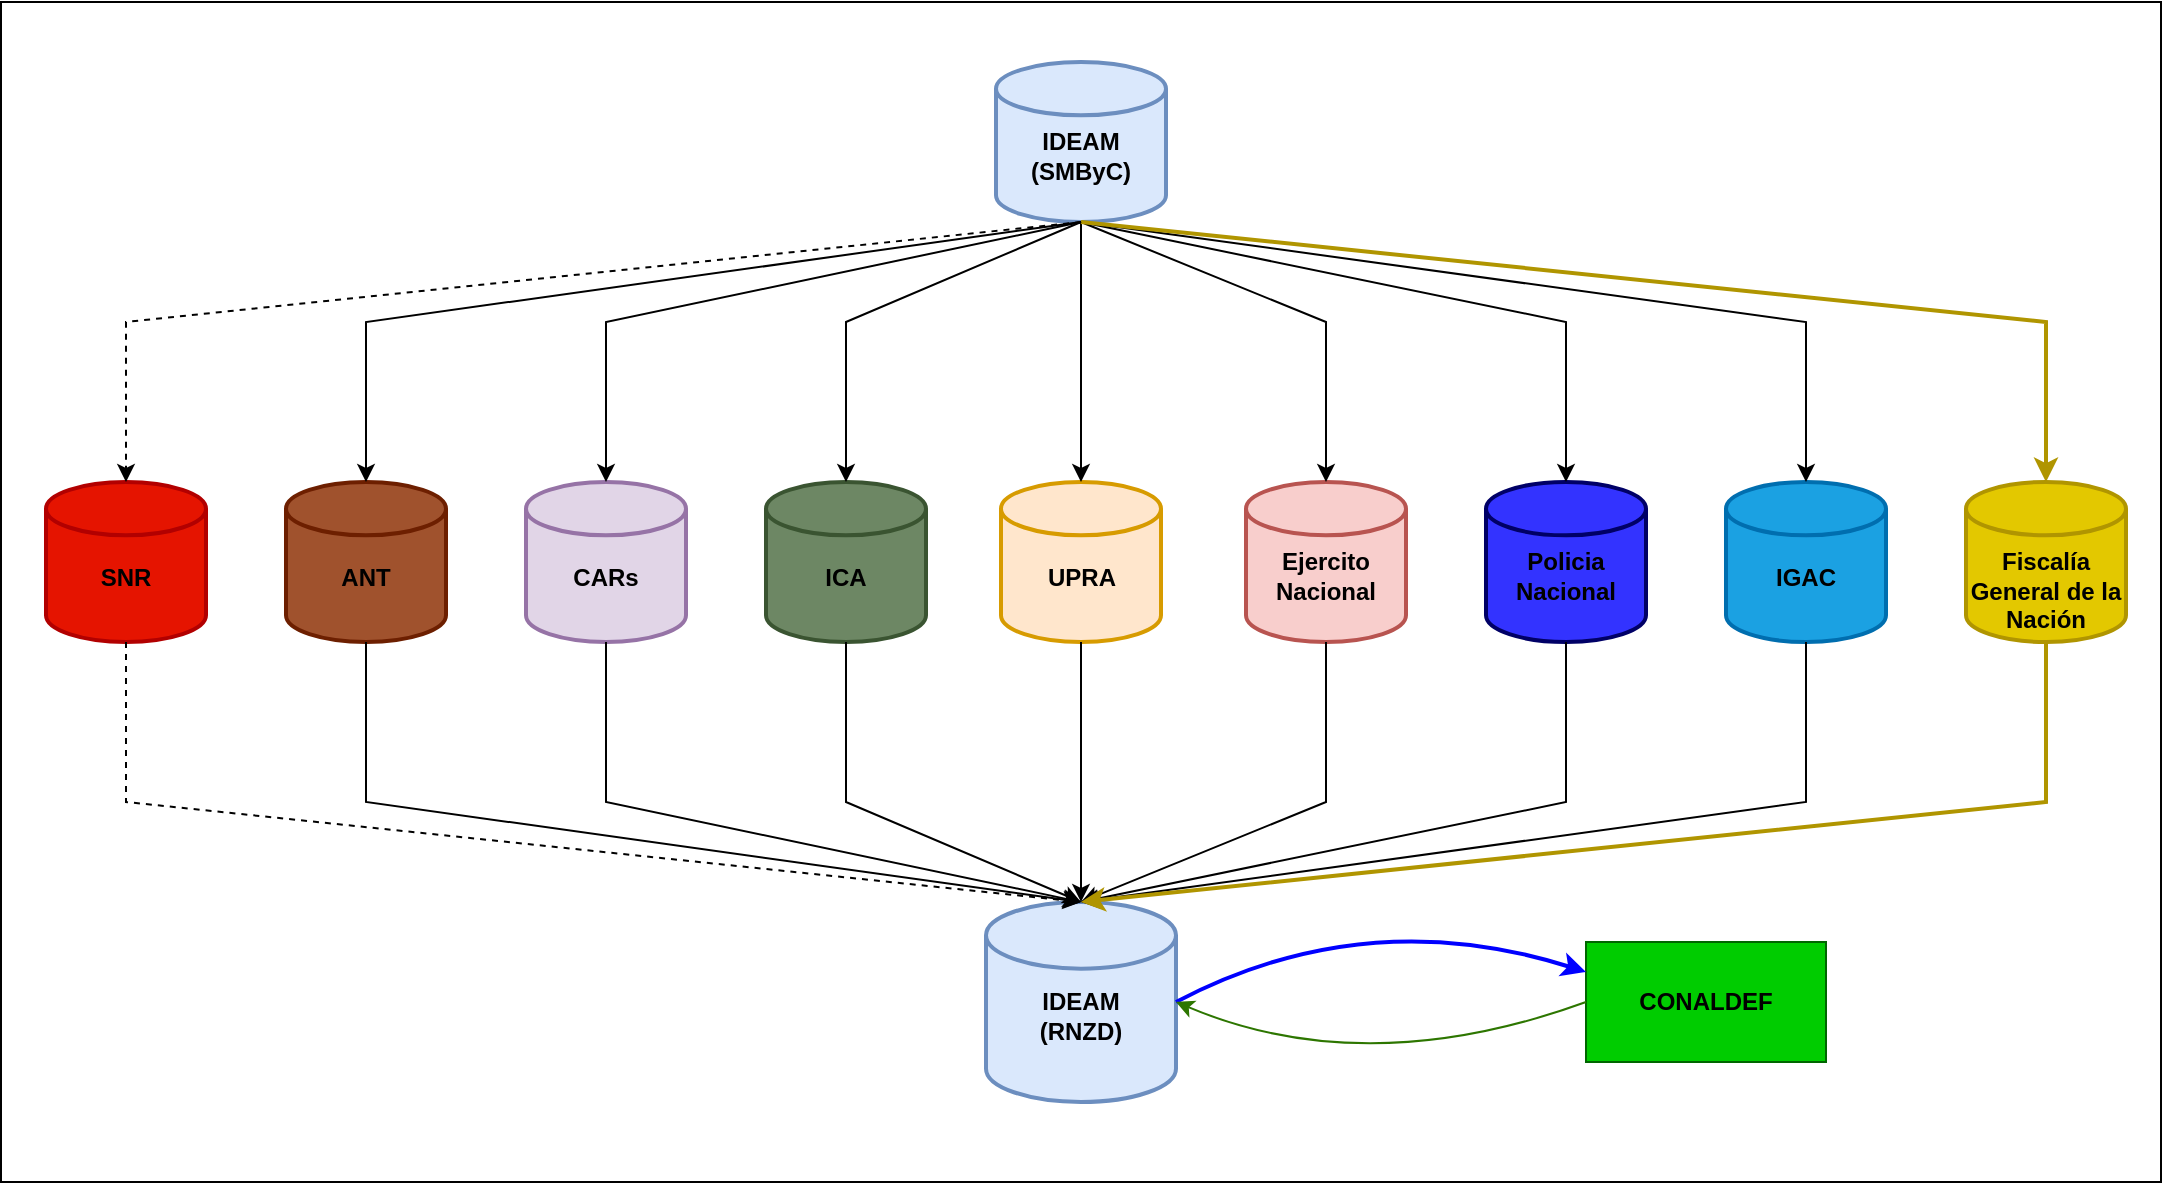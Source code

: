 <mxfile version="23.1.5" type="github" pages="2">
  <diagram name="Fuentes-Informacion-RNZD" id="e-QfBbiG9tp6B0nzcdnJ">
    <mxGraphModel dx="2284" dy="1846" grid="1" gridSize="10" guides="1" tooltips="1" connect="1" arrows="1" fold="1" page="1" pageScale="1" pageWidth="850" pageHeight="1100" math="0" shadow="0">
      <root>
        <mxCell id="0" />
        <mxCell id="1" parent="0" />
        <mxCell id="VlQ0VOd02gV6RQDVFuQx-1" value="&lt;b&gt;&lt;br&gt;IDEAM&lt;br&gt;(RNZD)&lt;/b&gt;" style="strokeWidth=2;html=1;shape=mxgraph.flowchart.database;whiteSpace=wrap;fillColor=#dae8fc;strokeColor=#6c8ebf;" parent="1" vertex="1">
          <mxGeometry x="410" y="410" width="95" height="100" as="geometry" />
        </mxCell>
        <mxCell id="VlQ0VOd02gV6RQDVFuQx-2" value="&lt;br&gt;&lt;b&gt;IDEAM&lt;br&gt;(SMByC)&lt;br&gt;&lt;/b&gt;" style="strokeWidth=2;html=1;shape=mxgraph.flowchart.database;whiteSpace=wrap;fillColor=#dae8fc;strokeColor=#6c8ebf;" parent="1" vertex="1">
          <mxGeometry x="415" y="-10" width="85" height="80" as="geometry" />
        </mxCell>
        <mxCell id="VlQ0VOd02gV6RQDVFuQx-3" value="&lt;b&gt;&lt;font color=&quot;#000000&quot;&gt;&lt;br&gt;ANT&lt;/font&gt;&lt;/b&gt;" style="strokeWidth=2;html=1;shape=mxgraph.flowchart.database;whiteSpace=wrap;fillColor=#a0522d;fontColor=#ffffff;strokeColor=#6D1F00;" parent="1" vertex="1">
          <mxGeometry x="60" y="200" width="80" height="80" as="geometry" />
        </mxCell>
        <mxCell id="VlQ0VOd02gV6RQDVFuQx-4" value="&lt;b&gt;&lt;br&gt;CARs&lt;/b&gt;" style="strokeWidth=2;html=1;shape=mxgraph.flowchart.database;whiteSpace=wrap;fillColor=#e1d5e7;strokeColor=#9673a6;" parent="1" vertex="1">
          <mxGeometry x="180" y="200" width="80" height="80" as="geometry" />
        </mxCell>
        <mxCell id="VlQ0VOd02gV6RQDVFuQx-5" value="&lt;b&gt;&lt;font color=&quot;#000000&quot;&gt;&lt;br&gt;ICA&lt;/font&gt;&lt;/b&gt;" style="strokeWidth=2;html=1;shape=mxgraph.flowchart.database;whiteSpace=wrap;fillColor=#6d8764;fontColor=#ffffff;strokeColor=#3A5431;" parent="1" vertex="1">
          <mxGeometry x="300" y="200" width="80" height="80" as="geometry" />
        </mxCell>
        <mxCell id="VlQ0VOd02gV6RQDVFuQx-6" value="&lt;b&gt;&lt;br&gt;UPRA&lt;/b&gt;" style="strokeWidth=2;html=1;shape=mxgraph.flowchart.database;whiteSpace=wrap;fillColor=#ffe6cc;strokeColor=#d79b00;" parent="1" vertex="1">
          <mxGeometry x="417.5" y="200" width="80" height="80" as="geometry" />
        </mxCell>
        <mxCell id="VlQ0VOd02gV6RQDVFuQx-7" value="&lt;b&gt;&lt;br&gt;Ejercito Nacional&lt;/b&gt;" style="strokeWidth=2;html=1;shape=mxgraph.flowchart.database;whiteSpace=wrap;fillColor=#f8cecc;strokeColor=#b85450;" parent="1" vertex="1">
          <mxGeometry x="540" y="200" width="80" height="80" as="geometry" />
        </mxCell>
        <mxCell id="VlQ0VOd02gV6RQDVFuQx-8" value="&lt;b&gt;&lt;font color=&quot;#000000&quot;&gt;&lt;br&gt;Policia Nacional&lt;/font&gt;&lt;/b&gt;" style="strokeWidth=2;html=1;shape=mxgraph.flowchart.database;whiteSpace=wrap;fillColor=#3333FF;strokeColor=#000066;fontColor=#ffffff;" parent="1" vertex="1">
          <mxGeometry x="660" y="200" width="80" height="80" as="geometry" />
        </mxCell>
        <mxCell id="VlQ0VOd02gV6RQDVFuQx-9" value="&lt;font color=&quot;#000000&quot;&gt;&lt;b&gt;&lt;br&gt;IGAC&lt;/b&gt;&lt;/font&gt;" style="strokeWidth=2;html=1;shape=mxgraph.flowchart.database;whiteSpace=wrap;fillColor=#1ba1e2;strokeColor=#006EAF;fontColor=#ffffff;" parent="1" vertex="1">
          <mxGeometry x="780" y="200" width="80" height="80" as="geometry" />
        </mxCell>
        <mxCell id="VlQ0VOd02gV6RQDVFuQx-10" value="&lt;br&gt;&lt;br&gt;&lt;b&gt;&lt;font color=&quot;#000000&quot;&gt;Fiscalía General de la Nación&lt;/font&gt;&lt;/b&gt;" style="strokeWidth=2;html=1;shape=mxgraph.flowchart.database;whiteSpace=wrap;fillColor=#e3c800;fontColor=#000000;strokeColor=#B09500;" parent="1" vertex="1">
          <mxGeometry x="900" y="200" width="80" height="80" as="geometry" />
        </mxCell>
        <mxCell id="VlQ0VOd02gV6RQDVFuQx-12" value="" style="endArrow=classic;html=1;rounded=0;exitX=0.5;exitY=1;exitDx=0;exitDy=0;exitPerimeter=0;entryX=0.5;entryY=0;entryDx=0;entryDy=0;entryPerimeter=0;" parent="1" source="VlQ0VOd02gV6RQDVFuQx-6" target="VlQ0VOd02gV6RQDVFuQx-1" edge="1">
          <mxGeometry width="50" height="50" relative="1" as="geometry">
            <mxPoint x="380" y="330" as="sourcePoint" />
            <mxPoint x="380" y="470" as="targetPoint" />
            <Array as="points" />
          </mxGeometry>
        </mxCell>
        <mxCell id="VlQ0VOd02gV6RQDVFuQx-13" value="" style="endArrow=classic;html=1;rounded=0;exitX=0.5;exitY=1;exitDx=0;exitDy=0;exitPerimeter=0;entryX=0.5;entryY=0;entryDx=0;entryDy=0;entryPerimeter=0;" parent="1" source="VlQ0VOd02gV6RQDVFuQx-5" target="VlQ0VOd02gV6RQDVFuQx-1" edge="1">
          <mxGeometry width="50" height="50" relative="1" as="geometry">
            <mxPoint x="300" y="320" as="sourcePoint" />
            <mxPoint x="470" y="420" as="targetPoint" />
            <Array as="points">
              <mxPoint x="340" y="360" />
            </Array>
          </mxGeometry>
        </mxCell>
        <mxCell id="VlQ0VOd02gV6RQDVFuQx-14" value="" style="endArrow=classic;html=1;rounded=0;exitX=0.5;exitY=1;exitDx=0;exitDy=0;exitPerimeter=0;entryX=0.5;entryY=0;entryDx=0;entryDy=0;entryPerimeter=0;" parent="1" source="VlQ0VOd02gV6RQDVFuQx-4" target="VlQ0VOd02gV6RQDVFuQx-1" edge="1">
          <mxGeometry width="50" height="50" relative="1" as="geometry">
            <mxPoint x="189.5" y="320" as="sourcePoint" />
            <mxPoint x="189.5" y="460" as="targetPoint" />
            <Array as="points">
              <mxPoint x="220" y="360" />
            </Array>
          </mxGeometry>
        </mxCell>
        <mxCell id="VlQ0VOd02gV6RQDVFuQx-15" value="" style="endArrow=classic;html=1;rounded=0;exitX=0.5;exitY=1;exitDx=0;exitDy=0;exitPerimeter=0;entryX=0.5;entryY=0;entryDx=0;entryDy=0;entryPerimeter=0;" parent="1" source="VlQ0VOd02gV6RQDVFuQx-3" target="VlQ0VOd02gV6RQDVFuQx-1" edge="1">
          <mxGeometry width="50" height="50" relative="1" as="geometry">
            <mxPoint x="79.5" y="330" as="sourcePoint" />
            <mxPoint x="79.5" y="470" as="targetPoint" />
            <Array as="points">
              <mxPoint x="100" y="360" />
            </Array>
          </mxGeometry>
        </mxCell>
        <mxCell id="VlQ0VOd02gV6RQDVFuQx-16" value="" style="endArrow=classic;html=1;rounded=0;exitX=0.5;exitY=1;exitDx=0;exitDy=0;exitPerimeter=0;entryX=0.5;entryY=0;entryDx=0;entryDy=0;entryPerimeter=0;" parent="1" source="VlQ0VOd02gV6RQDVFuQx-7" target="VlQ0VOd02gV6RQDVFuQx-1" edge="1">
          <mxGeometry width="50" height="50" relative="1" as="geometry">
            <mxPoint x="573" y="330" as="sourcePoint" />
            <mxPoint x="573" y="470" as="targetPoint" />
            <Array as="points">
              <mxPoint x="580" y="360" />
            </Array>
          </mxGeometry>
        </mxCell>
        <mxCell id="VlQ0VOd02gV6RQDVFuQx-17" value="" style="endArrow=classic;html=1;rounded=0;exitX=0.5;exitY=1;exitDx=0;exitDy=0;exitPerimeter=0;entryX=0.5;entryY=0;entryDx=0;entryDy=0;entryPerimeter=0;" parent="1" source="VlQ0VOd02gV6RQDVFuQx-8" target="VlQ0VOd02gV6RQDVFuQx-1" edge="1">
          <mxGeometry width="50" height="50" relative="1" as="geometry">
            <mxPoint x="750" y="320" as="sourcePoint" />
            <mxPoint x="750" y="460" as="targetPoint" />
            <Array as="points">
              <mxPoint x="700" y="360" />
            </Array>
          </mxGeometry>
        </mxCell>
        <mxCell id="VlQ0VOd02gV6RQDVFuQx-18" value="" style="endArrow=classic;html=1;rounded=0;exitX=0.5;exitY=1;exitDx=0;exitDy=0;exitPerimeter=0;entryX=0.5;entryY=0;entryDx=0;entryDy=0;entryPerimeter=0;" parent="1" source="VlQ0VOd02gV6RQDVFuQx-9" target="VlQ0VOd02gV6RQDVFuQx-1" edge="1">
          <mxGeometry width="50" height="50" relative="1" as="geometry">
            <mxPoint x="879.5" y="310" as="sourcePoint" />
            <mxPoint x="879.5" y="450" as="targetPoint" />
            <Array as="points">
              <mxPoint x="820" y="360" />
            </Array>
          </mxGeometry>
        </mxCell>
        <mxCell id="VlQ0VOd02gV6RQDVFuQx-19" value="" style="endArrow=classic;html=1;rounded=0;exitX=0.5;exitY=1;exitDx=0;exitDy=0;exitPerimeter=0;entryX=0.5;entryY=0;entryDx=0;entryDy=0;entryPerimeter=0;fillColor=#e3c800;strokeColor=#B09500;strokeWidth=2;" parent="1" source="VlQ0VOd02gV6RQDVFuQx-10" target="VlQ0VOd02gV6RQDVFuQx-1" edge="1">
          <mxGeometry width="50" height="50" relative="1" as="geometry">
            <mxPoint x="989.5" y="310" as="sourcePoint" />
            <mxPoint x="989.5" y="450" as="targetPoint" />
            <Array as="points">
              <mxPoint x="940" y="360" />
            </Array>
          </mxGeometry>
        </mxCell>
        <mxCell id="VlQ0VOd02gV6RQDVFuQx-38" value="&lt;br&gt;&lt;b&gt;&lt;font color=&quot;#000000&quot;&gt;SNR&lt;/font&gt;&lt;/b&gt;" style="strokeWidth=2;html=1;shape=mxgraph.flowchart.database;whiteSpace=wrap;fillColor=#e51400;fontColor=#ffffff;strokeColor=#B20000;" parent="1" vertex="1">
          <mxGeometry x="-60" y="200" width="80" height="80" as="geometry" />
        </mxCell>
        <mxCell id="VlQ0VOd02gV6RQDVFuQx-39" value="" style="endArrow=classic;html=1;rounded=0;exitX=0.5;exitY=1;exitDx=0;exitDy=0;exitPerimeter=0;dashed=1;entryX=0.5;entryY=0;entryDx=0;entryDy=0;entryPerimeter=0;" parent="1" source="VlQ0VOd02gV6RQDVFuQx-38" target="VlQ0VOd02gV6RQDVFuQx-1" edge="1">
          <mxGeometry width="50" height="50" relative="1" as="geometry">
            <mxPoint x="-80" y="390" as="sourcePoint" />
            <mxPoint x="470" y="420" as="targetPoint" />
            <Array as="points">
              <mxPoint x="-20" y="360" />
            </Array>
          </mxGeometry>
        </mxCell>
        <mxCell id="FJCE-YUa50-j19m9URnt-1" value="" style="endArrow=classic;html=1;rounded=0;exitX=0.5;exitY=1;exitDx=0;exitDy=0;exitPerimeter=0;entryX=0.5;entryY=0;entryDx=0;entryDy=0;entryPerimeter=0;" parent="1" source="VlQ0VOd02gV6RQDVFuQx-2" target="VlQ0VOd02gV6RQDVFuQx-6" edge="1">
          <mxGeometry width="50" height="50" relative="1" as="geometry">
            <mxPoint x="410" y="240" as="sourcePoint" />
            <mxPoint x="460" y="190" as="targetPoint" />
          </mxGeometry>
        </mxCell>
        <mxCell id="FJCE-YUa50-j19m9URnt-2" value="" style="endArrow=classic;html=1;rounded=0;entryX=0.5;entryY=0;entryDx=0;entryDy=0;entryPerimeter=0;exitX=0.5;exitY=1;exitDx=0;exitDy=0;exitPerimeter=0;" parent="1" source="VlQ0VOd02gV6RQDVFuQx-2" target="VlQ0VOd02gV6RQDVFuQx-7" edge="1">
          <mxGeometry width="50" height="50" relative="1" as="geometry">
            <mxPoint x="480" y="90" as="sourcePoint" />
            <mxPoint x="468" y="210" as="targetPoint" />
            <Array as="points">
              <mxPoint x="580" y="120" />
            </Array>
          </mxGeometry>
        </mxCell>
        <mxCell id="FJCE-YUa50-j19m9URnt-3" value="" style="endArrow=classic;html=1;rounded=0;exitX=0.5;exitY=1;exitDx=0;exitDy=0;exitPerimeter=0;entryX=0.5;entryY=0;entryDx=0;entryDy=0;entryPerimeter=0;" parent="1" source="VlQ0VOd02gV6RQDVFuQx-2" target="VlQ0VOd02gV6RQDVFuQx-8" edge="1">
          <mxGeometry width="50" height="50" relative="1" as="geometry">
            <mxPoint x="478" y="90" as="sourcePoint" />
            <mxPoint x="478" y="220" as="targetPoint" />
            <Array as="points">
              <mxPoint x="700" y="120" />
            </Array>
          </mxGeometry>
        </mxCell>
        <mxCell id="FJCE-YUa50-j19m9URnt-4" value="" style="endArrow=classic;html=1;rounded=0;exitX=0.5;exitY=1;exitDx=0;exitDy=0;exitPerimeter=0;entryX=0.5;entryY=0;entryDx=0;entryDy=0;entryPerimeter=0;" parent="1" source="VlQ0VOd02gV6RQDVFuQx-2" target="VlQ0VOd02gV6RQDVFuQx-9" edge="1">
          <mxGeometry width="50" height="50" relative="1" as="geometry">
            <mxPoint x="488" y="100" as="sourcePoint" />
            <mxPoint x="488" y="230" as="targetPoint" />
            <Array as="points">
              <mxPoint x="820" y="120" />
            </Array>
          </mxGeometry>
        </mxCell>
        <mxCell id="FJCE-YUa50-j19m9URnt-5" value="" style="endArrow=classic;html=1;rounded=0;exitX=0.5;exitY=1;exitDx=0;exitDy=0;exitPerimeter=0;entryX=0.5;entryY=0;entryDx=0;entryDy=0;entryPerimeter=0;fillColor=#e3c800;strokeColor=#B09500;strokeWidth=2;" parent="1" source="VlQ0VOd02gV6RQDVFuQx-2" target="VlQ0VOd02gV6RQDVFuQx-10" edge="1">
          <mxGeometry width="50" height="50" relative="1" as="geometry">
            <mxPoint x="498" y="110" as="sourcePoint" />
            <mxPoint x="498" y="240" as="targetPoint" />
            <Array as="points">
              <mxPoint x="940" y="120" />
            </Array>
          </mxGeometry>
        </mxCell>
        <mxCell id="FJCE-YUa50-j19m9URnt-6" value="" style="endArrow=classic;html=1;rounded=0;exitX=0.5;exitY=1;exitDx=0;exitDy=0;exitPerimeter=0;entryX=0.5;entryY=0;entryDx=0;entryDy=0;entryPerimeter=0;" parent="1" source="VlQ0VOd02gV6RQDVFuQx-2" target="VlQ0VOd02gV6RQDVFuQx-5" edge="1">
          <mxGeometry width="50" height="50" relative="1" as="geometry">
            <mxPoint x="508" y="120" as="sourcePoint" />
            <mxPoint x="508" y="250" as="targetPoint" />
            <Array as="points">
              <mxPoint x="340" y="120" />
            </Array>
          </mxGeometry>
        </mxCell>
        <mxCell id="FJCE-YUa50-j19m9URnt-7" value="" style="endArrow=classic;html=1;rounded=0;exitX=0.5;exitY=1;exitDx=0;exitDy=0;exitPerimeter=0;entryX=0.5;entryY=0;entryDx=0;entryDy=0;entryPerimeter=0;" parent="1" source="VlQ0VOd02gV6RQDVFuQx-2" target="VlQ0VOd02gV6RQDVFuQx-4" edge="1">
          <mxGeometry width="50" height="50" relative="1" as="geometry">
            <mxPoint x="518" y="130" as="sourcePoint" />
            <mxPoint x="518" y="260" as="targetPoint" />
            <Array as="points">
              <mxPoint x="220" y="120" />
            </Array>
          </mxGeometry>
        </mxCell>
        <mxCell id="FJCE-YUa50-j19m9URnt-8" value="" style="endArrow=classic;html=1;rounded=0;exitX=0.5;exitY=1;exitDx=0;exitDy=0;exitPerimeter=0;entryX=0.5;entryY=0;entryDx=0;entryDy=0;entryPerimeter=0;" parent="1" source="VlQ0VOd02gV6RQDVFuQx-2" target="VlQ0VOd02gV6RQDVFuQx-3" edge="1">
          <mxGeometry width="50" height="50" relative="1" as="geometry">
            <mxPoint x="528" y="140" as="sourcePoint" />
            <mxPoint x="528" y="270" as="targetPoint" />
            <Array as="points">
              <mxPoint x="100" y="120" />
            </Array>
          </mxGeometry>
        </mxCell>
        <mxCell id="FJCE-YUa50-j19m9URnt-9" value="" style="endArrow=classic;html=1;rounded=0;exitX=0.5;exitY=1;exitDx=0;exitDy=0;exitPerimeter=0;entryX=0.5;entryY=0;entryDx=0;entryDy=0;entryPerimeter=0;dashed=1;" parent="1" source="VlQ0VOd02gV6RQDVFuQx-2" target="VlQ0VOd02gV6RQDVFuQx-38" edge="1">
          <mxGeometry width="50" height="50" relative="1" as="geometry">
            <mxPoint x="538" y="150" as="sourcePoint" />
            <mxPoint x="538" y="280" as="targetPoint" />
            <Array as="points">
              <mxPoint x="-20" y="120" />
            </Array>
          </mxGeometry>
        </mxCell>
        <mxCell id="daKd64UBBOs_xjBt6I7k-1" value="&lt;b&gt;CONALDEF&lt;/b&gt;" style="rounded=0;whiteSpace=wrap;html=1;fillColor=#00CC00;strokeColor=#006600;" parent="1" vertex="1">
          <mxGeometry x="710" y="430" width="120" height="60" as="geometry" />
        </mxCell>
        <mxCell id="daKd64UBBOs_xjBt6I7k-2" value="" style="curved=1;endArrow=classic;html=1;rounded=0;exitX=1;exitY=0.5;exitDx=0;exitDy=0;exitPerimeter=0;entryX=0;entryY=0.25;entryDx=0;entryDy=0;strokeColor=#0000FF;strokeWidth=2;" parent="1" source="VlQ0VOd02gV6RQDVFuQx-1" target="daKd64UBBOs_xjBt6I7k-1" edge="1">
          <mxGeometry width="50" height="50" relative="1" as="geometry">
            <mxPoint x="580" y="350" as="sourcePoint" />
            <mxPoint x="670" y="320" as="targetPoint" />
            <Array as="points">
              <mxPoint x="600" y="410" />
            </Array>
          </mxGeometry>
        </mxCell>
        <mxCell id="daKd64UBBOs_xjBt6I7k-3" value="" style="curved=1;endArrow=classic;html=1;rounded=0;exitX=0;exitY=0.5;exitDx=0;exitDy=0;entryX=1;entryY=0.5;entryDx=0;entryDy=0;entryPerimeter=0;fillColor=#60a917;strokeColor=#2D7600;" parent="1" source="daKd64UBBOs_xjBt6I7k-1" target="VlQ0VOd02gV6RQDVFuQx-1" edge="1">
          <mxGeometry width="50" height="50" relative="1" as="geometry">
            <mxPoint x="695" y="595" as="sourcePoint" />
            <mxPoint x="500" y="610" as="targetPoint" />
            <Array as="points">
              <mxPoint x="600" y="500" />
            </Array>
          </mxGeometry>
        </mxCell>
        <mxCell id="9GNebUhLPn1JnYqqFnh3-1" value="" style="rounded=0;whiteSpace=wrap;html=1;fillColor=none;" vertex="1" parent="1">
          <mxGeometry x="-82.5" y="-40" width="1080" height="590" as="geometry" />
        </mxCell>
      </root>
    </mxGraphModel>
  </diagram>
  <diagram id="pPpRx3gP8XtxqKereGbG" name="Schemas-RNZD">
    <mxGraphModel dx="1434" dy="746" grid="1" gridSize="10" guides="1" tooltips="1" connect="1" arrows="1" fold="1" page="1" pageScale="1" pageWidth="850" pageHeight="1100" math="0" shadow="0">
      <root>
        <mxCell id="0" />
        <mxCell id="1" parent="0" />
        <mxCell id="hYwrYxQU-nUe-HuMrt9B-1" value="&lt;b&gt;ANT&lt;/b&gt;" style="swimlane;fontStyle=0;childLayout=stackLayout;horizontal=1;startSize=26;fillColor=#a0522d;horizontalStack=0;resizeParent=1;resizeParentMax=0;resizeLast=0;collapsible=1;marginBottom=0;whiteSpace=wrap;html=1;fontColor=#ffffff;strokeColor=#6D1F00;" parent="1" vertex="1">
          <mxGeometry x="10" y="730" width="230" height="130" as="geometry" />
        </mxCell>
        <mxCell id="hYwrYxQU-nUe-HuMrt9B-2" value="&lt;b&gt;ID Proceso agrario&lt;/b&gt;: string" style="text;strokeColor=none;fillColor=none;align=left;verticalAlign=top;spacingLeft=4;spacingRight=4;overflow=hidden;rotatable=0;points=[[0,0.5],[1,0.5]];portConstraint=eastwest;whiteSpace=wrap;html=1;" parent="hYwrYxQU-nUe-HuMrt9B-1" vertex="1">
          <mxGeometry y="26" width="230" height="26" as="geometry" />
        </mxCell>
        <mxCell id="hYwrYxQU-nUe-HuMrt9B-3" value="Estado procesal: string" style="text;strokeColor=none;fillColor=none;align=left;verticalAlign=top;spacingLeft=4;spacingRight=4;overflow=hidden;rotatable=0;points=[[0,0.5],[1,0.5]];portConstraint=eastwest;whiteSpace=wrap;html=1;" parent="hYwrYxQU-nUe-HuMrt9B-1" vertex="1">
          <mxGeometry y="52" width="230" height="26" as="geometry" />
        </mxCell>
        <mxCell id="hYwrYxQU-nUe-HuMrt9B-4" value="Identificacion juridica del predio: string" style="text;strokeColor=none;fillColor=none;align=left;verticalAlign=top;spacingLeft=4;spacingRight=4;overflow=hidden;rotatable=0;points=[[0,0.5],[1,0.5]];portConstraint=eastwest;whiteSpace=wrap;html=1;" parent="hYwrYxQU-nUe-HuMrt9B-1" vertex="1">
          <mxGeometry y="78" width="230" height="26" as="geometry" />
        </mxCell>
        <mxCell id="hYwrYxQU-nUe-HuMrt9B-5" value="Identificacion intervinientes: string" style="text;strokeColor=none;fillColor=none;align=left;verticalAlign=top;spacingLeft=4;spacingRight=4;overflow=hidden;rotatable=0;points=[[0,0.5],[1,0.5]];portConstraint=eastwest;whiteSpace=wrap;html=1;" parent="hYwrYxQU-nUe-HuMrt9B-1" vertex="1">
          <mxGeometry y="104" width="230" height="26" as="geometry" />
        </mxCell>
      </root>
    </mxGraphModel>
  </diagram>
</mxfile>
